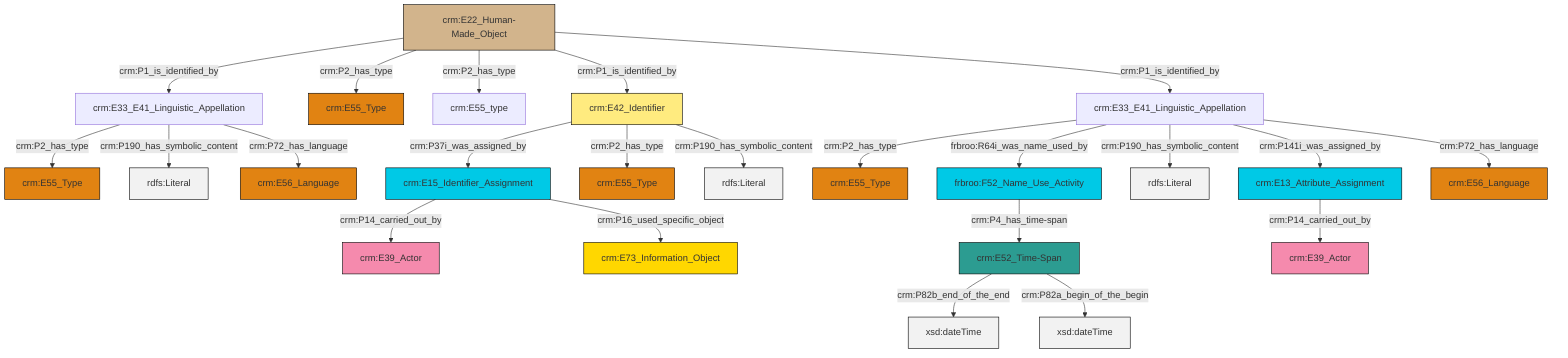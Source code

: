 graph TD
classDef Literal fill:#f2f2f2,stroke:#000000;
classDef CRM_Entity fill:#FFFFFF,stroke:#000000;
classDef Temporal_Entity fill:#00C9E6, stroke:#000000;
classDef Type fill:#E18312, stroke:#000000;
classDef Time-Span fill:#2C9C91, stroke:#000000;
classDef Appellation fill:#FFEB7F, stroke:#000000;
classDef Place fill:#008836, stroke:#000000;
classDef Persistent_Item fill:#B266B2, stroke:#000000;
classDef Conceptual_Object fill:#FFD700, stroke:#000000;
classDef Physical_Thing fill:#D2B48C, stroke:#000000;
classDef Actor fill:#f58aad, stroke:#000000;
classDef PC_Classes fill:#4ce600, stroke:#000000;
classDef Multi fill:#cccccc,stroke:#000000;

0["crm:E22_Human-Made_Object"]:::Physical_Thing -->|crm:P1_is_identified_by| 1["crm:E33_E41_Linguistic_Appellation"]:::Default
8["crm:E15_Identifier_Assignment"]:::Temporal_Entity -->|crm:P14_carried_out_by| 9["crm:E39_Actor"]:::Actor
1["crm:E33_E41_Linguistic_Appellation"]:::Default -->|crm:P2_has_type| 11["crm:E55_Type"]:::Type
12["crm:E42_Identifier"]:::Appellation -->|crm:P37i_was_assigned_by| 8["crm:E15_Identifier_Assignment"]:::Temporal_Entity
12["crm:E42_Identifier"]:::Appellation -->|crm:P2_has_type| 2["crm:E55_Type"]:::Type
12["crm:E42_Identifier"]:::Appellation -->|crm:P190_has_symbolic_content| 16[rdfs:Literal]:::Literal
0["crm:E22_Human-Made_Object"]:::Physical_Thing -->|crm:P2_has_type| 6["crm:E55_Type"]:::Type
20["frbroo:F52_Name_Use_Activity"]:::Temporal_Entity -->|crm:P4_has_time-span| 21["crm:E52_Time-Span"]:::Time-Span
0["crm:E22_Human-Made_Object"]:::Physical_Thing -->|crm:P2_has_type| 22["crm:E55_type"]:::Default
4["crm:E33_E41_Linguistic_Appellation"]:::Default -->|crm:P2_has_type| 23["crm:E55_Type"]:::Type
1["crm:E33_E41_Linguistic_Appellation"]:::Default -->|crm:P190_has_symbolic_content| 24[rdfs:Literal]:::Literal
21["crm:E52_Time-Span"]:::Time-Span -->|crm:P82b_end_of_the_end| 25[xsd:dateTime]:::Literal
0["crm:E22_Human-Made_Object"]:::Physical_Thing -->|crm:P1_is_identified_by| 12["crm:E42_Identifier"]:::Appellation
13["crm:E13_Attribute_Assignment"]:::Temporal_Entity -->|crm:P14_carried_out_by| 26["crm:E39_Actor"]:::Actor
8["crm:E15_Identifier_Assignment"]:::Temporal_Entity -->|crm:P16_used_specific_object| 18["crm:E73_Information_Object"]:::Conceptual_Object
21["crm:E52_Time-Span"]:::Time-Span -->|crm:P82a_begin_of_the_begin| 29[xsd:dateTime]:::Literal
4["crm:E33_E41_Linguistic_Appellation"]:::Default -->|frbroo:R64i_was_name_used_by| 20["frbroo:F52_Name_Use_Activity"]:::Temporal_Entity
0["crm:E22_Human-Made_Object"]:::Physical_Thing -->|crm:P1_is_identified_by| 4["crm:E33_E41_Linguistic_Appellation"]:::Default
4["crm:E33_E41_Linguistic_Appellation"]:::Default -->|crm:P190_has_symbolic_content| 31[rdfs:Literal]:::Literal
1["crm:E33_E41_Linguistic_Appellation"]:::Default -->|crm:P72_has_language| 32["crm:E56_Language"]:::Type
4["crm:E33_E41_Linguistic_Appellation"]:::Default -->|crm:P141i_was_assigned_by| 13["crm:E13_Attribute_Assignment"]:::Temporal_Entity
4["crm:E33_E41_Linguistic_Appellation"]:::Default -->|crm:P72_has_language| 36["crm:E56_Language"]:::Type